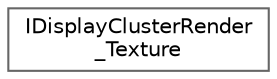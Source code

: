 digraph "Graphical Class Hierarchy"
{
 // INTERACTIVE_SVG=YES
 // LATEX_PDF_SIZE
  bgcolor="transparent";
  edge [fontname=Helvetica,fontsize=10,labelfontname=Helvetica,labelfontsize=10];
  node [fontname=Helvetica,fontsize=10,shape=box,height=0.2,width=0.4];
  rankdir="LR";
  Node0 [id="Node000000",label="IDisplayClusterRender\l_Texture",height=0.2,width=0.4,color="grey40", fillcolor="white", style="filled",URL="$de/d95/classIDisplayClusterRender__Texture.html",tooltip="A runtime texture that is created based on data in memory."];
}

